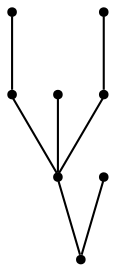 graph {
  node [shape=point,comment="{\"directed\":false,\"doi\":\"10.1007/3-540-46648-7_21\",\"figure\":\"? (1)\"}"]

  v0 [pos="773.8467105427392,1119.441447910905"]
  v1 [pos="533.0666284246487,938.6605172258517"]
  v2 [pos="653.081617996506,758.3797152871991"]
  v3 [pos="773.8467105427391,938.6605172258517"]
  v4 [pos="653.081617996506,938.6605172258517"]
  v5 [pos="533.0666284246486,1119.441447910905"]
  v6 [pos="412.3015279301361,758.3797152871991"]
  v7 [pos="412.3015279301361,938.6605172258517"]

  v0 -- v1 [id="-1",pos="773.8467105427392,1119.441447910905 533.0666284246487,938.6605172258517 533.0666284246487,938.6605172258517 533.0666284246487,938.6605172258517"]
  v7 -- v2 [id="-2",pos="412.3015279301361,938.6605172258517 653.081617996506,758.3797152871991 653.081617996506,758.3797152871991 653.081617996506,758.3797152871991"]
  v6 -- v7 [id="-3",pos="412.3015279301361,758.3797152871991 412.3015279301361,938.6605172258517 412.3015279301361,938.6605172258517 412.3015279301361,938.6605172258517"]
  v5 -- v3 [id="-4",pos="533.0666284246486,1119.441447910905 773.8467105427391,938.6605172258517 773.8467105427391,938.6605172258517 773.8467105427391,938.6605172258517"]
  v1 -- v2 [id="-5",pos="533.0666284246487,938.6605172258517 653.081617996506,758.3797152871991 653.081617996506,758.3797152871991 653.081617996506,758.3797152871991"]
  v4 -- v2 [id="-6",pos="653.081617996506,938.6605172258517 653.081617996506,758.3797152871991 653.081617996506,758.3797152871991 653.081617996506,758.3797152871991"]
  v2 -- v3 [id="-7",pos="653.081617996506,758.3797152871991 773.8467105427391,938.6605172258517 773.8467105427391,938.6605172258517 773.8467105427391,938.6605172258517"]
}